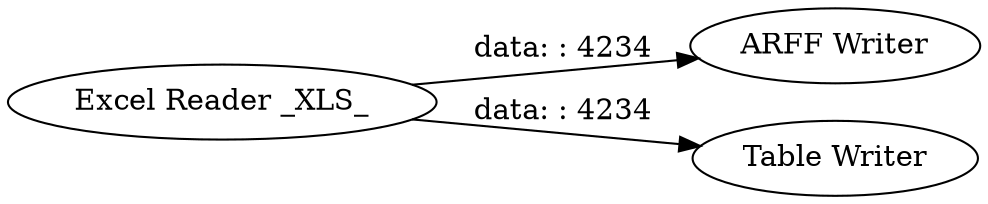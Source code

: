 digraph {
	"-5678812450411023215_2" [label="ARFF Writer"]
	"-5678812450411023215_1" [label="Excel Reader _XLS_"]
	"-5678812450411023215_3" [label="Table Writer"]
	"-5678812450411023215_1" -> "-5678812450411023215_2" [label="data: : 4234"]
	"-5678812450411023215_1" -> "-5678812450411023215_3" [label="data: : 4234"]
	rankdir=LR
}
